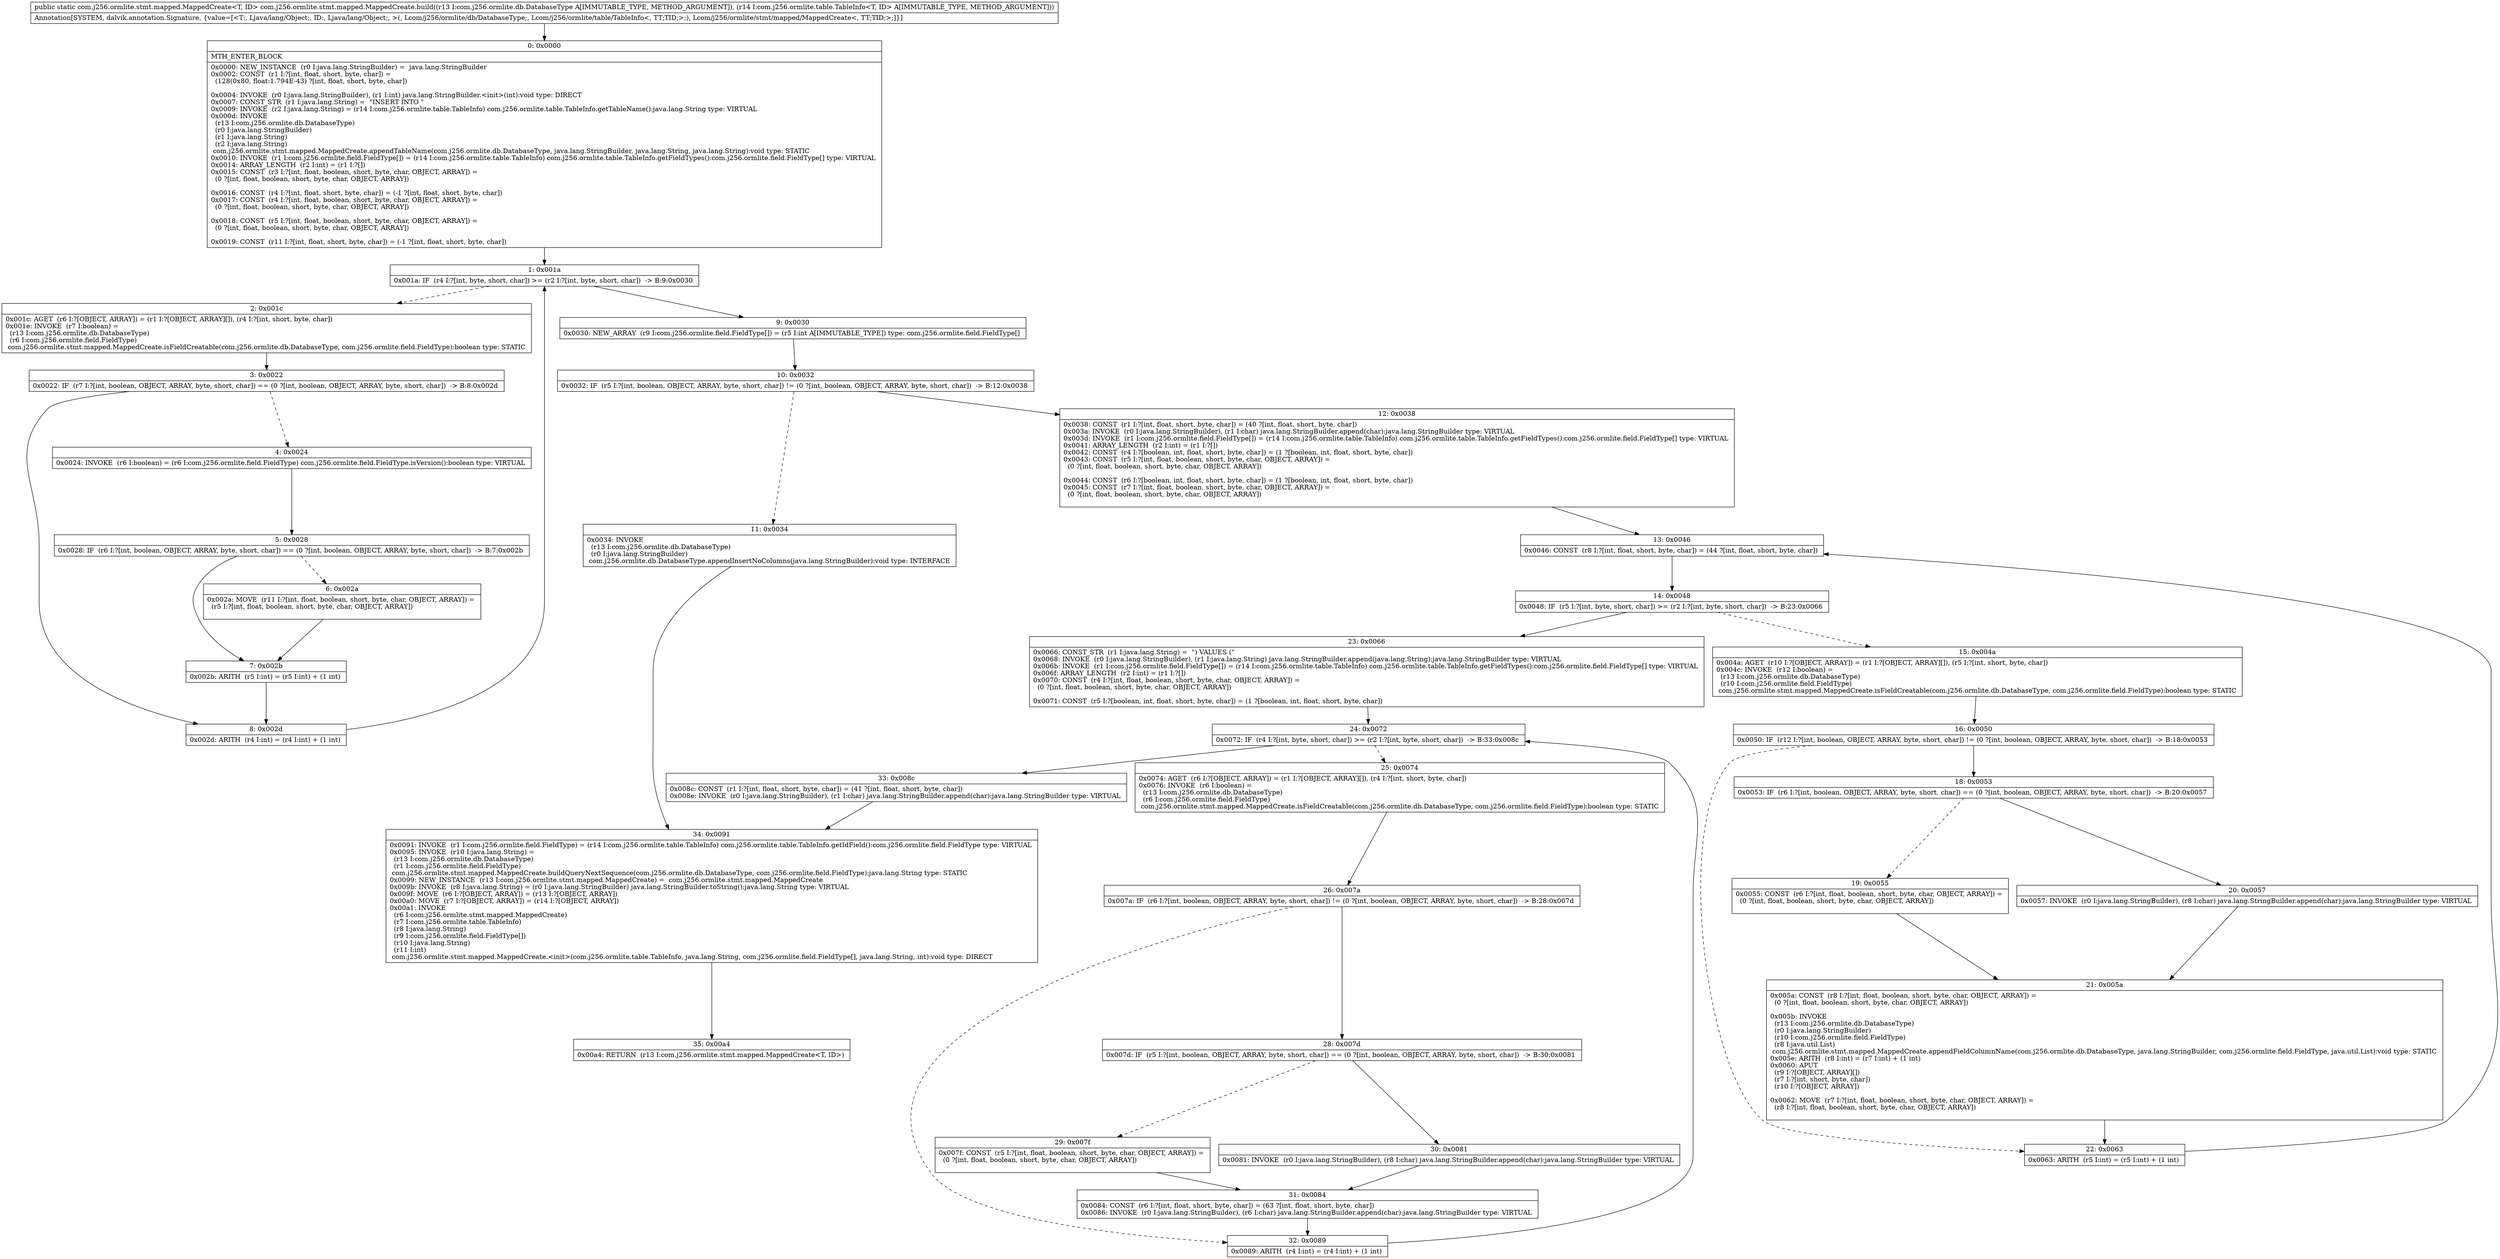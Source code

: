digraph "CFG forcom.j256.ormlite.stmt.mapped.MappedCreate.build(Lcom\/j256\/ormlite\/db\/DatabaseType;Lcom\/j256\/ormlite\/table\/TableInfo;)Lcom\/j256\/ormlite\/stmt\/mapped\/MappedCreate;" {
Node_0 [shape=record,label="{0\:\ 0x0000|MTH_ENTER_BLOCK\l|0x0000: NEW_INSTANCE  (r0 I:java.lang.StringBuilder) =  java.lang.StringBuilder \l0x0002: CONST  (r1 I:?[int, float, short, byte, char]) = \l  (128(0x80, float:1.794E\-43) ?[int, float, short, byte, char])\l \l0x0004: INVOKE  (r0 I:java.lang.StringBuilder), (r1 I:int) java.lang.StringBuilder.\<init\>(int):void type: DIRECT \l0x0007: CONST_STR  (r1 I:java.lang.String) =  \"INSERT INTO \" \l0x0009: INVOKE  (r2 I:java.lang.String) = (r14 I:com.j256.ormlite.table.TableInfo) com.j256.ormlite.table.TableInfo.getTableName():java.lang.String type: VIRTUAL \l0x000d: INVOKE  \l  (r13 I:com.j256.ormlite.db.DatabaseType)\l  (r0 I:java.lang.StringBuilder)\l  (r1 I:java.lang.String)\l  (r2 I:java.lang.String)\l com.j256.ormlite.stmt.mapped.MappedCreate.appendTableName(com.j256.ormlite.db.DatabaseType, java.lang.StringBuilder, java.lang.String, java.lang.String):void type: STATIC \l0x0010: INVOKE  (r1 I:com.j256.ormlite.field.FieldType[]) = (r14 I:com.j256.ormlite.table.TableInfo) com.j256.ormlite.table.TableInfo.getFieldTypes():com.j256.ormlite.field.FieldType[] type: VIRTUAL \l0x0014: ARRAY_LENGTH  (r2 I:int) = (r1 I:?[]) \l0x0015: CONST  (r3 I:?[int, float, boolean, short, byte, char, OBJECT, ARRAY]) = \l  (0 ?[int, float, boolean, short, byte, char, OBJECT, ARRAY])\l \l0x0016: CONST  (r4 I:?[int, float, short, byte, char]) = (\-1 ?[int, float, short, byte, char]) \l0x0017: CONST  (r4 I:?[int, float, boolean, short, byte, char, OBJECT, ARRAY]) = \l  (0 ?[int, float, boolean, short, byte, char, OBJECT, ARRAY])\l \l0x0018: CONST  (r5 I:?[int, float, boolean, short, byte, char, OBJECT, ARRAY]) = \l  (0 ?[int, float, boolean, short, byte, char, OBJECT, ARRAY])\l \l0x0019: CONST  (r11 I:?[int, float, short, byte, char]) = (\-1 ?[int, float, short, byte, char]) \l}"];
Node_1 [shape=record,label="{1\:\ 0x001a|0x001a: IF  (r4 I:?[int, byte, short, char]) \>= (r2 I:?[int, byte, short, char])  \-\> B:9:0x0030 \l}"];
Node_2 [shape=record,label="{2\:\ 0x001c|0x001c: AGET  (r6 I:?[OBJECT, ARRAY]) = (r1 I:?[OBJECT, ARRAY][]), (r4 I:?[int, short, byte, char]) \l0x001e: INVOKE  (r7 I:boolean) = \l  (r13 I:com.j256.ormlite.db.DatabaseType)\l  (r6 I:com.j256.ormlite.field.FieldType)\l com.j256.ormlite.stmt.mapped.MappedCreate.isFieldCreatable(com.j256.ormlite.db.DatabaseType, com.j256.ormlite.field.FieldType):boolean type: STATIC \l}"];
Node_3 [shape=record,label="{3\:\ 0x0022|0x0022: IF  (r7 I:?[int, boolean, OBJECT, ARRAY, byte, short, char]) == (0 ?[int, boolean, OBJECT, ARRAY, byte, short, char])  \-\> B:8:0x002d \l}"];
Node_4 [shape=record,label="{4\:\ 0x0024|0x0024: INVOKE  (r6 I:boolean) = (r6 I:com.j256.ormlite.field.FieldType) com.j256.ormlite.field.FieldType.isVersion():boolean type: VIRTUAL \l}"];
Node_5 [shape=record,label="{5\:\ 0x0028|0x0028: IF  (r6 I:?[int, boolean, OBJECT, ARRAY, byte, short, char]) == (0 ?[int, boolean, OBJECT, ARRAY, byte, short, char])  \-\> B:7:0x002b \l}"];
Node_6 [shape=record,label="{6\:\ 0x002a|0x002a: MOVE  (r11 I:?[int, float, boolean, short, byte, char, OBJECT, ARRAY]) = \l  (r5 I:?[int, float, boolean, short, byte, char, OBJECT, ARRAY])\l \l}"];
Node_7 [shape=record,label="{7\:\ 0x002b|0x002b: ARITH  (r5 I:int) = (r5 I:int) + (1 int) \l}"];
Node_8 [shape=record,label="{8\:\ 0x002d|0x002d: ARITH  (r4 I:int) = (r4 I:int) + (1 int) \l}"];
Node_9 [shape=record,label="{9\:\ 0x0030|0x0030: NEW_ARRAY  (r9 I:com.j256.ormlite.field.FieldType[]) = (r5 I:int A[IMMUTABLE_TYPE]) type: com.j256.ormlite.field.FieldType[] \l}"];
Node_10 [shape=record,label="{10\:\ 0x0032|0x0032: IF  (r5 I:?[int, boolean, OBJECT, ARRAY, byte, short, char]) != (0 ?[int, boolean, OBJECT, ARRAY, byte, short, char])  \-\> B:12:0x0038 \l}"];
Node_11 [shape=record,label="{11\:\ 0x0034|0x0034: INVOKE  \l  (r13 I:com.j256.ormlite.db.DatabaseType)\l  (r0 I:java.lang.StringBuilder)\l com.j256.ormlite.db.DatabaseType.appendInsertNoColumns(java.lang.StringBuilder):void type: INTERFACE \l}"];
Node_12 [shape=record,label="{12\:\ 0x0038|0x0038: CONST  (r1 I:?[int, float, short, byte, char]) = (40 ?[int, float, short, byte, char]) \l0x003a: INVOKE  (r0 I:java.lang.StringBuilder), (r1 I:char) java.lang.StringBuilder.append(char):java.lang.StringBuilder type: VIRTUAL \l0x003d: INVOKE  (r1 I:com.j256.ormlite.field.FieldType[]) = (r14 I:com.j256.ormlite.table.TableInfo) com.j256.ormlite.table.TableInfo.getFieldTypes():com.j256.ormlite.field.FieldType[] type: VIRTUAL \l0x0041: ARRAY_LENGTH  (r2 I:int) = (r1 I:?[]) \l0x0042: CONST  (r4 I:?[boolean, int, float, short, byte, char]) = (1 ?[boolean, int, float, short, byte, char]) \l0x0043: CONST  (r5 I:?[int, float, boolean, short, byte, char, OBJECT, ARRAY]) = \l  (0 ?[int, float, boolean, short, byte, char, OBJECT, ARRAY])\l \l0x0044: CONST  (r6 I:?[boolean, int, float, short, byte, char]) = (1 ?[boolean, int, float, short, byte, char]) \l0x0045: CONST  (r7 I:?[int, float, boolean, short, byte, char, OBJECT, ARRAY]) = \l  (0 ?[int, float, boolean, short, byte, char, OBJECT, ARRAY])\l \l}"];
Node_13 [shape=record,label="{13\:\ 0x0046|0x0046: CONST  (r8 I:?[int, float, short, byte, char]) = (44 ?[int, float, short, byte, char]) \l}"];
Node_14 [shape=record,label="{14\:\ 0x0048|0x0048: IF  (r5 I:?[int, byte, short, char]) \>= (r2 I:?[int, byte, short, char])  \-\> B:23:0x0066 \l}"];
Node_15 [shape=record,label="{15\:\ 0x004a|0x004a: AGET  (r10 I:?[OBJECT, ARRAY]) = (r1 I:?[OBJECT, ARRAY][]), (r5 I:?[int, short, byte, char]) \l0x004c: INVOKE  (r12 I:boolean) = \l  (r13 I:com.j256.ormlite.db.DatabaseType)\l  (r10 I:com.j256.ormlite.field.FieldType)\l com.j256.ormlite.stmt.mapped.MappedCreate.isFieldCreatable(com.j256.ormlite.db.DatabaseType, com.j256.ormlite.field.FieldType):boolean type: STATIC \l}"];
Node_16 [shape=record,label="{16\:\ 0x0050|0x0050: IF  (r12 I:?[int, boolean, OBJECT, ARRAY, byte, short, char]) != (0 ?[int, boolean, OBJECT, ARRAY, byte, short, char])  \-\> B:18:0x0053 \l}"];
Node_18 [shape=record,label="{18\:\ 0x0053|0x0053: IF  (r6 I:?[int, boolean, OBJECT, ARRAY, byte, short, char]) == (0 ?[int, boolean, OBJECT, ARRAY, byte, short, char])  \-\> B:20:0x0057 \l}"];
Node_19 [shape=record,label="{19\:\ 0x0055|0x0055: CONST  (r6 I:?[int, float, boolean, short, byte, char, OBJECT, ARRAY]) = \l  (0 ?[int, float, boolean, short, byte, char, OBJECT, ARRAY])\l \l}"];
Node_20 [shape=record,label="{20\:\ 0x0057|0x0057: INVOKE  (r0 I:java.lang.StringBuilder), (r8 I:char) java.lang.StringBuilder.append(char):java.lang.StringBuilder type: VIRTUAL \l}"];
Node_21 [shape=record,label="{21\:\ 0x005a|0x005a: CONST  (r8 I:?[int, float, boolean, short, byte, char, OBJECT, ARRAY]) = \l  (0 ?[int, float, boolean, short, byte, char, OBJECT, ARRAY])\l \l0x005b: INVOKE  \l  (r13 I:com.j256.ormlite.db.DatabaseType)\l  (r0 I:java.lang.StringBuilder)\l  (r10 I:com.j256.ormlite.field.FieldType)\l  (r8 I:java.util.List)\l com.j256.ormlite.stmt.mapped.MappedCreate.appendFieldColumnName(com.j256.ormlite.db.DatabaseType, java.lang.StringBuilder, com.j256.ormlite.field.FieldType, java.util.List):void type: STATIC \l0x005e: ARITH  (r8 I:int) = (r7 I:int) + (1 int) \l0x0060: APUT  \l  (r9 I:?[OBJECT, ARRAY][])\l  (r7 I:?[int, short, byte, char])\l  (r10 I:?[OBJECT, ARRAY])\l \l0x0062: MOVE  (r7 I:?[int, float, boolean, short, byte, char, OBJECT, ARRAY]) = \l  (r8 I:?[int, float, boolean, short, byte, char, OBJECT, ARRAY])\l \l}"];
Node_22 [shape=record,label="{22\:\ 0x0063|0x0063: ARITH  (r5 I:int) = (r5 I:int) + (1 int) \l}"];
Node_23 [shape=record,label="{23\:\ 0x0066|0x0066: CONST_STR  (r1 I:java.lang.String) =  \") VALUES (\" \l0x0068: INVOKE  (r0 I:java.lang.StringBuilder), (r1 I:java.lang.String) java.lang.StringBuilder.append(java.lang.String):java.lang.StringBuilder type: VIRTUAL \l0x006b: INVOKE  (r1 I:com.j256.ormlite.field.FieldType[]) = (r14 I:com.j256.ormlite.table.TableInfo) com.j256.ormlite.table.TableInfo.getFieldTypes():com.j256.ormlite.field.FieldType[] type: VIRTUAL \l0x006f: ARRAY_LENGTH  (r2 I:int) = (r1 I:?[]) \l0x0070: CONST  (r4 I:?[int, float, boolean, short, byte, char, OBJECT, ARRAY]) = \l  (0 ?[int, float, boolean, short, byte, char, OBJECT, ARRAY])\l \l0x0071: CONST  (r5 I:?[boolean, int, float, short, byte, char]) = (1 ?[boolean, int, float, short, byte, char]) \l}"];
Node_24 [shape=record,label="{24\:\ 0x0072|0x0072: IF  (r4 I:?[int, byte, short, char]) \>= (r2 I:?[int, byte, short, char])  \-\> B:33:0x008c \l}"];
Node_25 [shape=record,label="{25\:\ 0x0074|0x0074: AGET  (r6 I:?[OBJECT, ARRAY]) = (r1 I:?[OBJECT, ARRAY][]), (r4 I:?[int, short, byte, char]) \l0x0076: INVOKE  (r6 I:boolean) = \l  (r13 I:com.j256.ormlite.db.DatabaseType)\l  (r6 I:com.j256.ormlite.field.FieldType)\l com.j256.ormlite.stmt.mapped.MappedCreate.isFieldCreatable(com.j256.ormlite.db.DatabaseType, com.j256.ormlite.field.FieldType):boolean type: STATIC \l}"];
Node_26 [shape=record,label="{26\:\ 0x007a|0x007a: IF  (r6 I:?[int, boolean, OBJECT, ARRAY, byte, short, char]) != (0 ?[int, boolean, OBJECT, ARRAY, byte, short, char])  \-\> B:28:0x007d \l}"];
Node_28 [shape=record,label="{28\:\ 0x007d|0x007d: IF  (r5 I:?[int, boolean, OBJECT, ARRAY, byte, short, char]) == (0 ?[int, boolean, OBJECT, ARRAY, byte, short, char])  \-\> B:30:0x0081 \l}"];
Node_29 [shape=record,label="{29\:\ 0x007f|0x007f: CONST  (r5 I:?[int, float, boolean, short, byte, char, OBJECT, ARRAY]) = \l  (0 ?[int, float, boolean, short, byte, char, OBJECT, ARRAY])\l \l}"];
Node_30 [shape=record,label="{30\:\ 0x0081|0x0081: INVOKE  (r0 I:java.lang.StringBuilder), (r8 I:char) java.lang.StringBuilder.append(char):java.lang.StringBuilder type: VIRTUAL \l}"];
Node_31 [shape=record,label="{31\:\ 0x0084|0x0084: CONST  (r6 I:?[int, float, short, byte, char]) = (63 ?[int, float, short, byte, char]) \l0x0086: INVOKE  (r0 I:java.lang.StringBuilder), (r6 I:char) java.lang.StringBuilder.append(char):java.lang.StringBuilder type: VIRTUAL \l}"];
Node_32 [shape=record,label="{32\:\ 0x0089|0x0089: ARITH  (r4 I:int) = (r4 I:int) + (1 int) \l}"];
Node_33 [shape=record,label="{33\:\ 0x008c|0x008c: CONST  (r1 I:?[int, float, short, byte, char]) = (41 ?[int, float, short, byte, char]) \l0x008e: INVOKE  (r0 I:java.lang.StringBuilder), (r1 I:char) java.lang.StringBuilder.append(char):java.lang.StringBuilder type: VIRTUAL \l}"];
Node_34 [shape=record,label="{34\:\ 0x0091|0x0091: INVOKE  (r1 I:com.j256.ormlite.field.FieldType) = (r14 I:com.j256.ormlite.table.TableInfo) com.j256.ormlite.table.TableInfo.getIdField():com.j256.ormlite.field.FieldType type: VIRTUAL \l0x0095: INVOKE  (r10 I:java.lang.String) = \l  (r13 I:com.j256.ormlite.db.DatabaseType)\l  (r1 I:com.j256.ormlite.field.FieldType)\l com.j256.ormlite.stmt.mapped.MappedCreate.buildQueryNextSequence(com.j256.ormlite.db.DatabaseType, com.j256.ormlite.field.FieldType):java.lang.String type: STATIC \l0x0099: NEW_INSTANCE  (r13 I:com.j256.ormlite.stmt.mapped.MappedCreate) =  com.j256.ormlite.stmt.mapped.MappedCreate \l0x009b: INVOKE  (r8 I:java.lang.String) = (r0 I:java.lang.StringBuilder) java.lang.StringBuilder.toString():java.lang.String type: VIRTUAL \l0x009f: MOVE  (r6 I:?[OBJECT, ARRAY]) = (r13 I:?[OBJECT, ARRAY]) \l0x00a0: MOVE  (r7 I:?[OBJECT, ARRAY]) = (r14 I:?[OBJECT, ARRAY]) \l0x00a1: INVOKE  \l  (r6 I:com.j256.ormlite.stmt.mapped.MappedCreate)\l  (r7 I:com.j256.ormlite.table.TableInfo)\l  (r8 I:java.lang.String)\l  (r9 I:com.j256.ormlite.field.FieldType[])\l  (r10 I:java.lang.String)\l  (r11 I:int)\l com.j256.ormlite.stmt.mapped.MappedCreate.\<init\>(com.j256.ormlite.table.TableInfo, java.lang.String, com.j256.ormlite.field.FieldType[], java.lang.String, int):void type: DIRECT \l}"];
Node_35 [shape=record,label="{35\:\ 0x00a4|0x00a4: RETURN  (r13 I:com.j256.ormlite.stmt.mapped.MappedCreate\<T, ID\>) \l}"];
MethodNode[shape=record,label="{public static com.j256.ormlite.stmt.mapped.MappedCreate\<T, ID\> com.j256.ormlite.stmt.mapped.MappedCreate.build((r13 I:com.j256.ormlite.db.DatabaseType A[IMMUTABLE_TYPE, METHOD_ARGUMENT]), (r14 I:com.j256.ormlite.table.TableInfo\<T, ID\> A[IMMUTABLE_TYPE, METHOD_ARGUMENT]))  | Annotation[SYSTEM, dalvik.annotation.Signature, \{value=[\<T:, Ljava\/lang\/Object;, ID:, Ljava\/lang\/Object;, \>(, Lcom\/j256\/ormlite\/db\/DatabaseType;, Lcom\/j256\/ormlite\/table\/TableInfo\<, TT;TID;\>;), Lcom\/j256\/ormlite\/stmt\/mapped\/MappedCreate\<, TT;TID;\>;]\}]\l}"];
MethodNode -> Node_0;
Node_0 -> Node_1;
Node_1 -> Node_2[style=dashed];
Node_1 -> Node_9;
Node_2 -> Node_3;
Node_3 -> Node_4[style=dashed];
Node_3 -> Node_8;
Node_4 -> Node_5;
Node_5 -> Node_6[style=dashed];
Node_5 -> Node_7;
Node_6 -> Node_7;
Node_7 -> Node_8;
Node_8 -> Node_1;
Node_9 -> Node_10;
Node_10 -> Node_11[style=dashed];
Node_10 -> Node_12;
Node_11 -> Node_34;
Node_12 -> Node_13;
Node_13 -> Node_14;
Node_14 -> Node_15[style=dashed];
Node_14 -> Node_23;
Node_15 -> Node_16;
Node_16 -> Node_18;
Node_16 -> Node_22[style=dashed];
Node_18 -> Node_19[style=dashed];
Node_18 -> Node_20;
Node_19 -> Node_21;
Node_20 -> Node_21;
Node_21 -> Node_22;
Node_22 -> Node_13;
Node_23 -> Node_24;
Node_24 -> Node_25[style=dashed];
Node_24 -> Node_33;
Node_25 -> Node_26;
Node_26 -> Node_28;
Node_26 -> Node_32[style=dashed];
Node_28 -> Node_29[style=dashed];
Node_28 -> Node_30;
Node_29 -> Node_31;
Node_30 -> Node_31;
Node_31 -> Node_32;
Node_32 -> Node_24;
Node_33 -> Node_34;
Node_34 -> Node_35;
}


